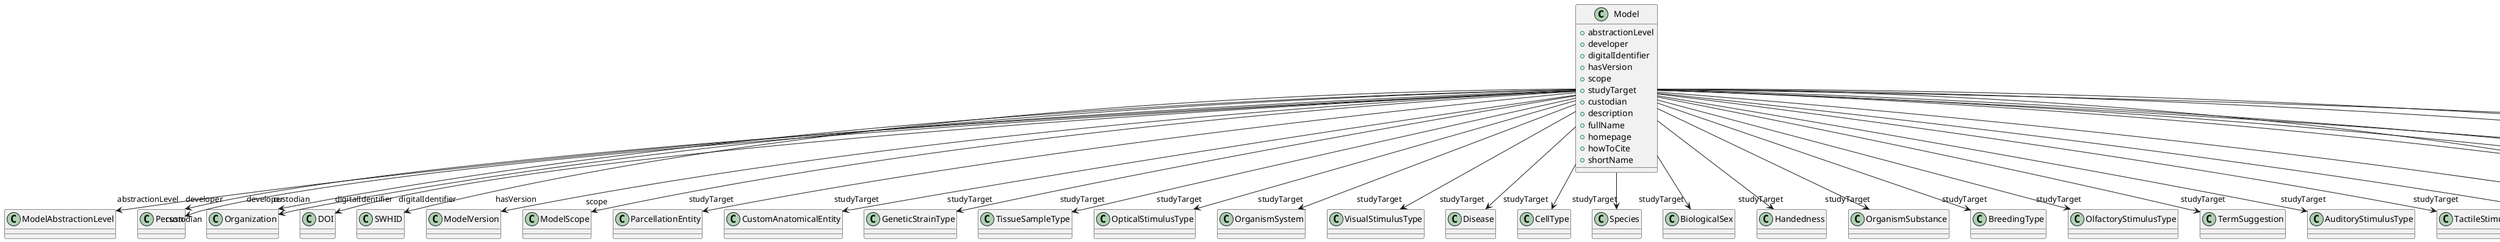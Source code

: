 @startuml
class Model {
+abstractionLevel
+developer
+digitalIdentifier
+hasVersion
+scope
+studyTarget
+custodian
+description
+fullName
+homepage
+howToCite
+shortName

}
Model -d-> "abstractionLevel" ModelAbstractionLevel
Model -d-> "developer" Person
Model -d-> "developer" Organization
Model -d-> "digitalIdentifier" DOI
Model -d-> "digitalIdentifier" SWHID
Model -d-> "hasVersion" ModelVersion
Model -d-> "scope" ModelScope
Model -d-> "studyTarget" ParcellationEntity
Model -d-> "studyTarget" CustomAnatomicalEntity
Model -d-> "studyTarget" GeneticStrainType
Model -d-> "studyTarget" TissueSampleType
Model -d-> "studyTarget" OpticalStimulusType
Model -d-> "studyTarget" OrganismSystem
Model -d-> "studyTarget" VisualStimulusType
Model -d-> "studyTarget" Disease
Model -d-> "studyTarget" CellType
Model -d-> "studyTarget" Species
Model -d-> "studyTarget" BiologicalSex
Model -d-> "studyTarget" Handedness
Model -d-> "studyTarget" OrganismSubstance
Model -d-> "studyTarget" BreedingType
Model -d-> "studyTarget" OlfactoryStimulusType
Model -d-> "studyTarget" TermSuggestion
Model -d-> "studyTarget" AuditoryStimulusType
Model -d-> "studyTarget" TactileStimulusType
Model -d-> "studyTarget" ElectricalStimulusType
Model -d-> "studyTarget" UBERONParcellation
Model -d-> "studyTarget" Organ
Model -d-> "studyTarget" DiseaseModel
Model -d-> "studyTarget" BiologicalOrder
Model -d-> "studyTarget" SubcellularEntity
Model -d-> "studyTarget" GustatoryStimulusType
Model -d-> "studyTarget" CellCultureType
Model -d-> "studyTarget" MolecularEntity
Model -d-> "custodian" Person
Model -d-> "custodian" Organization
Model -d-> "homepage" URL

@enduml
